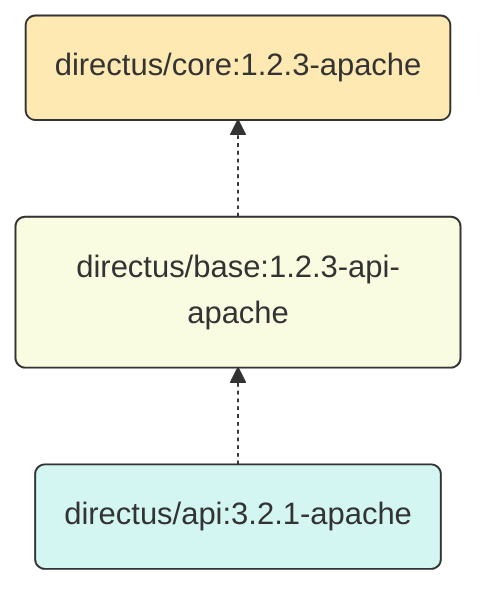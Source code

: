 graph BT;

classDef image-core fill:#fee9b2,stroke:#333,stroke-width:1px
classDef image-base fill:#f9fce1,stroke:#333,stroke-width:1px
classDef image-dist fill:#d3f6f3,stroke:#333,stroke-width:1px

core-apache(directus/core:1.2.3-apache)
api-base-apache(directus/base:1.2.3-api-apache)
api-apache(directus/api:3.2.1-apache)

class core-apache image-core
class api-base-apache image-base
class api-apache image-dist

api-apache -.-> api-base-apache
api-base-apache -.-> core-apache